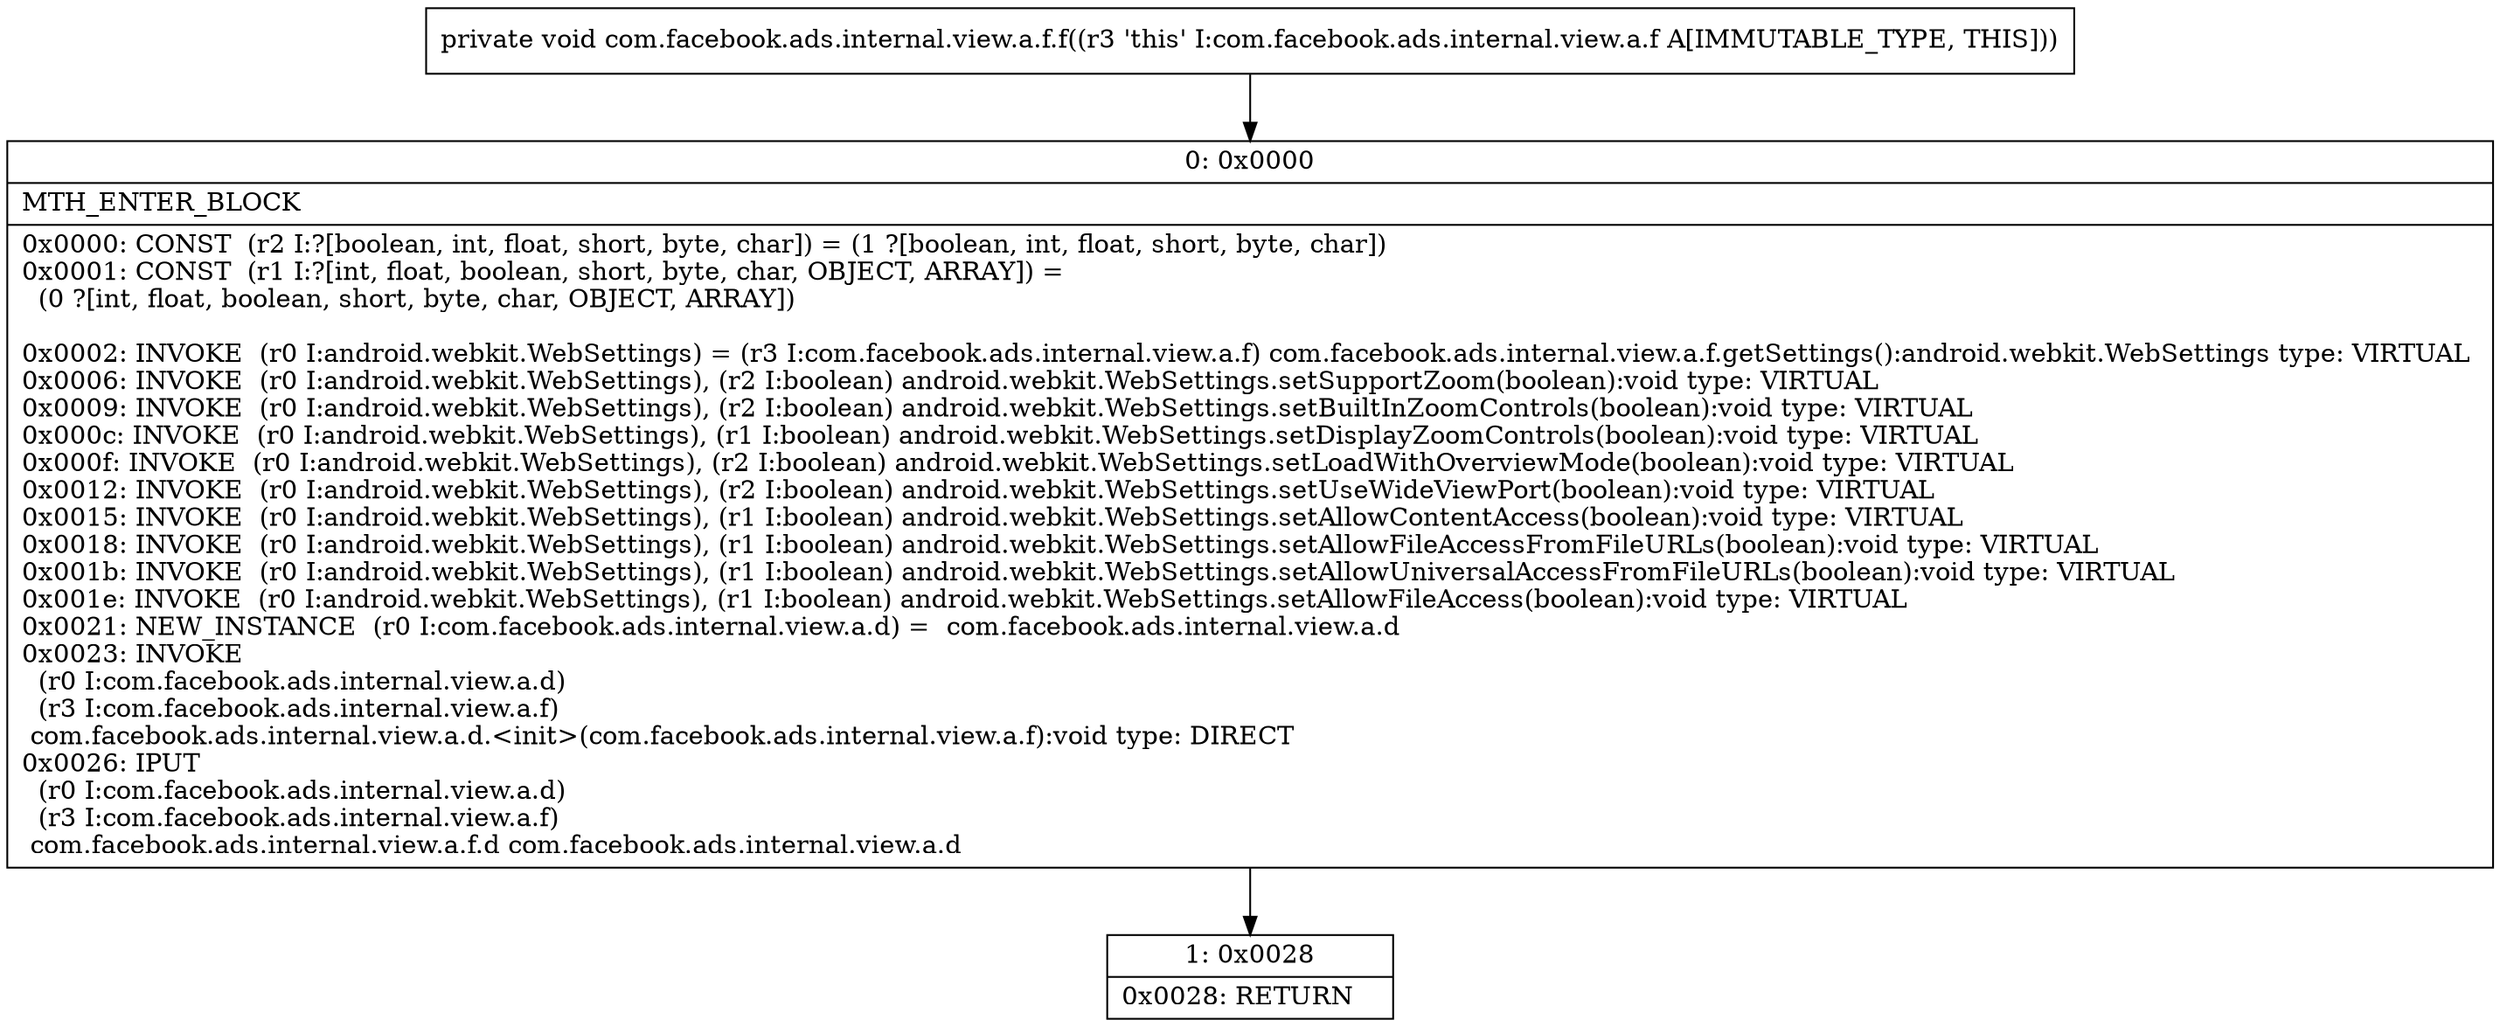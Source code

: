 digraph "CFG forcom.facebook.ads.internal.view.a.f.f()V" {
Node_0 [shape=record,label="{0\:\ 0x0000|MTH_ENTER_BLOCK\l|0x0000: CONST  (r2 I:?[boolean, int, float, short, byte, char]) = (1 ?[boolean, int, float, short, byte, char]) \l0x0001: CONST  (r1 I:?[int, float, boolean, short, byte, char, OBJECT, ARRAY]) = \l  (0 ?[int, float, boolean, short, byte, char, OBJECT, ARRAY])\l \l0x0002: INVOKE  (r0 I:android.webkit.WebSettings) = (r3 I:com.facebook.ads.internal.view.a.f) com.facebook.ads.internal.view.a.f.getSettings():android.webkit.WebSettings type: VIRTUAL \l0x0006: INVOKE  (r0 I:android.webkit.WebSettings), (r2 I:boolean) android.webkit.WebSettings.setSupportZoom(boolean):void type: VIRTUAL \l0x0009: INVOKE  (r0 I:android.webkit.WebSettings), (r2 I:boolean) android.webkit.WebSettings.setBuiltInZoomControls(boolean):void type: VIRTUAL \l0x000c: INVOKE  (r0 I:android.webkit.WebSettings), (r1 I:boolean) android.webkit.WebSettings.setDisplayZoomControls(boolean):void type: VIRTUAL \l0x000f: INVOKE  (r0 I:android.webkit.WebSettings), (r2 I:boolean) android.webkit.WebSettings.setLoadWithOverviewMode(boolean):void type: VIRTUAL \l0x0012: INVOKE  (r0 I:android.webkit.WebSettings), (r2 I:boolean) android.webkit.WebSettings.setUseWideViewPort(boolean):void type: VIRTUAL \l0x0015: INVOKE  (r0 I:android.webkit.WebSettings), (r1 I:boolean) android.webkit.WebSettings.setAllowContentAccess(boolean):void type: VIRTUAL \l0x0018: INVOKE  (r0 I:android.webkit.WebSettings), (r1 I:boolean) android.webkit.WebSettings.setAllowFileAccessFromFileURLs(boolean):void type: VIRTUAL \l0x001b: INVOKE  (r0 I:android.webkit.WebSettings), (r1 I:boolean) android.webkit.WebSettings.setAllowUniversalAccessFromFileURLs(boolean):void type: VIRTUAL \l0x001e: INVOKE  (r0 I:android.webkit.WebSettings), (r1 I:boolean) android.webkit.WebSettings.setAllowFileAccess(boolean):void type: VIRTUAL \l0x0021: NEW_INSTANCE  (r0 I:com.facebook.ads.internal.view.a.d) =  com.facebook.ads.internal.view.a.d \l0x0023: INVOKE  \l  (r0 I:com.facebook.ads.internal.view.a.d)\l  (r3 I:com.facebook.ads.internal.view.a.f)\l com.facebook.ads.internal.view.a.d.\<init\>(com.facebook.ads.internal.view.a.f):void type: DIRECT \l0x0026: IPUT  \l  (r0 I:com.facebook.ads.internal.view.a.d)\l  (r3 I:com.facebook.ads.internal.view.a.f)\l com.facebook.ads.internal.view.a.f.d com.facebook.ads.internal.view.a.d \l}"];
Node_1 [shape=record,label="{1\:\ 0x0028|0x0028: RETURN   \l}"];
MethodNode[shape=record,label="{private void com.facebook.ads.internal.view.a.f.f((r3 'this' I:com.facebook.ads.internal.view.a.f A[IMMUTABLE_TYPE, THIS])) }"];
MethodNode -> Node_0;
Node_0 -> Node_1;
}

